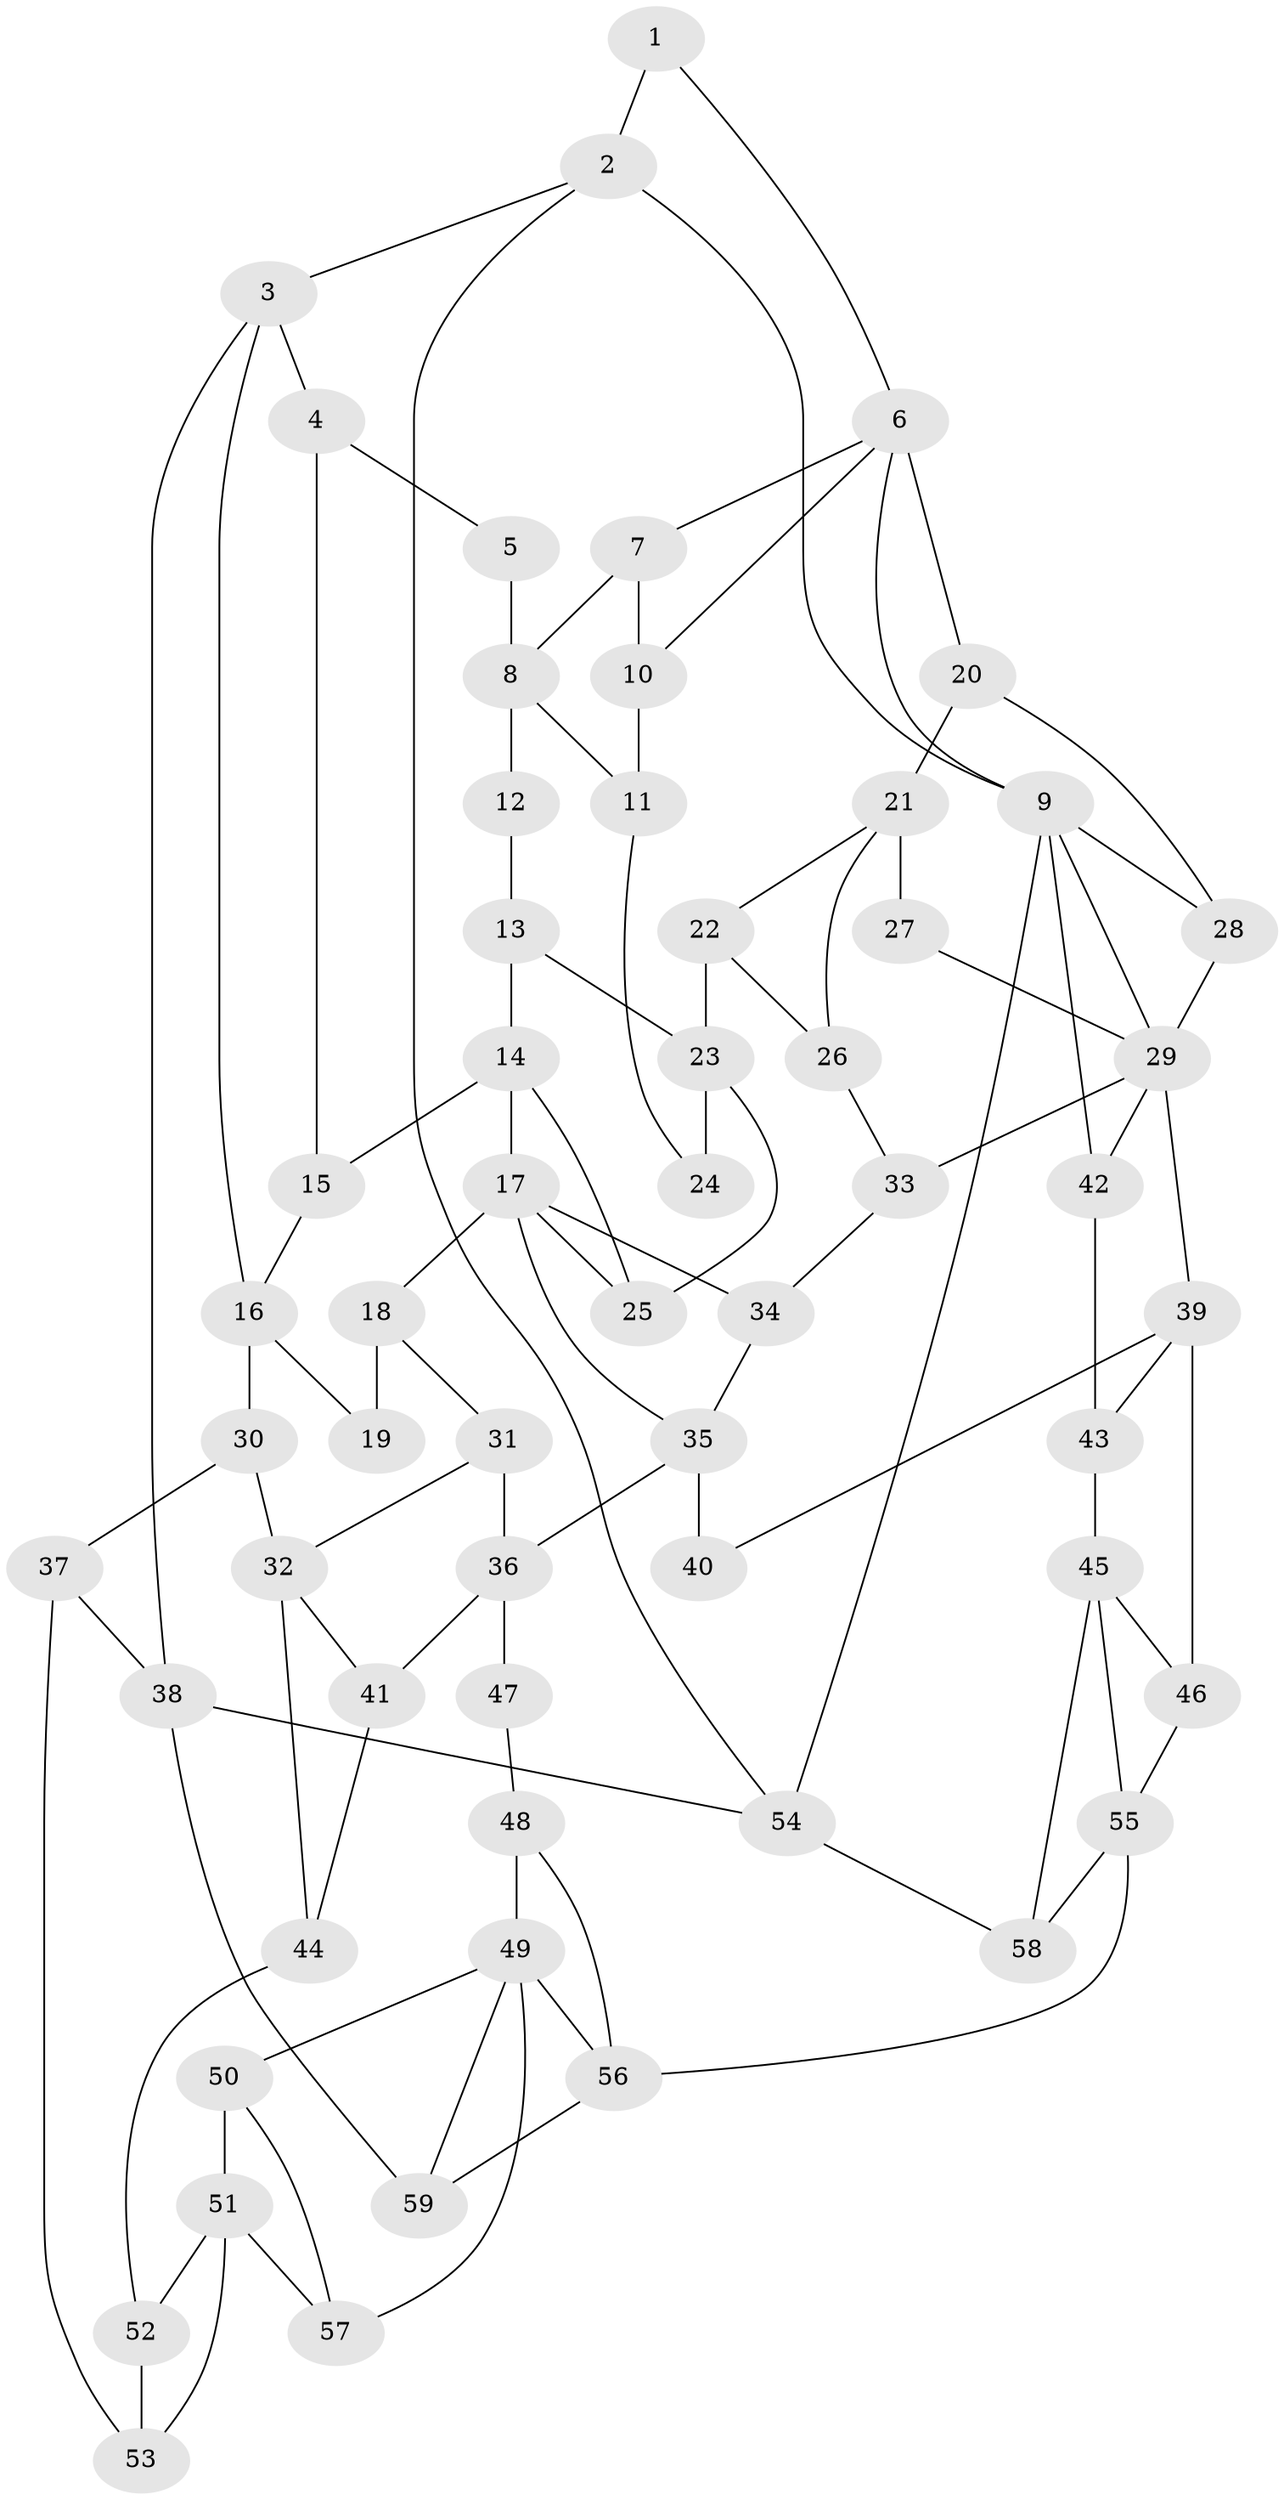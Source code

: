 // original degree distribution, {3: 0.01694915254237288, 6: 0.22033898305084745, 4: 0.23728813559322035, 5: 0.5254237288135594}
// Generated by graph-tools (version 1.1) at 2025/38/03/09/25 02:38:27]
// undirected, 59 vertices, 99 edges
graph export_dot {
graph [start="1"]
  node [color=gray90,style=filled];
  1;
  2;
  3;
  4;
  5;
  6;
  7;
  8;
  9;
  10;
  11;
  12;
  13;
  14;
  15;
  16;
  17;
  18;
  19;
  20;
  21;
  22;
  23;
  24;
  25;
  26;
  27;
  28;
  29;
  30;
  31;
  32;
  33;
  34;
  35;
  36;
  37;
  38;
  39;
  40;
  41;
  42;
  43;
  44;
  45;
  46;
  47;
  48;
  49;
  50;
  51;
  52;
  53;
  54;
  55;
  56;
  57;
  58;
  59;
  1 -- 2 [weight=1.0];
  1 -- 6 [weight=1.0];
  2 -- 3 [weight=1.0];
  2 -- 9 [weight=1.0];
  2 -- 54 [weight=1.0];
  3 -- 4 [weight=1.0];
  3 -- 16 [weight=1.0];
  3 -- 38 [weight=1.0];
  4 -- 5 [weight=1.0];
  4 -- 15 [weight=1.0];
  5 -- 8 [weight=2.0];
  6 -- 7 [weight=1.0];
  6 -- 9 [weight=1.0];
  6 -- 10 [weight=1.0];
  6 -- 20 [weight=2.0];
  7 -- 8 [weight=1.0];
  7 -- 10 [weight=1.0];
  8 -- 11 [weight=1.0];
  8 -- 12 [weight=2.0];
  9 -- 28 [weight=1.0];
  9 -- 29 [weight=1.0];
  9 -- 42 [weight=1.0];
  9 -- 54 [weight=1.0];
  10 -- 11 [weight=1.0];
  11 -- 24 [weight=1.0];
  12 -- 13 [weight=1.0];
  13 -- 14 [weight=1.0];
  13 -- 23 [weight=1.0];
  14 -- 15 [weight=1.0];
  14 -- 17 [weight=1.0];
  14 -- 25 [weight=1.0];
  15 -- 16 [weight=1.0];
  16 -- 19 [weight=2.0];
  16 -- 30 [weight=2.0];
  17 -- 18 [weight=1.0];
  17 -- 25 [weight=1.0];
  17 -- 34 [weight=1.0];
  17 -- 35 [weight=1.0];
  18 -- 19 [weight=1.0];
  18 -- 31 [weight=1.0];
  20 -- 21 [weight=2.0];
  20 -- 28 [weight=1.0];
  21 -- 22 [weight=1.0];
  21 -- 26 [weight=1.0];
  21 -- 27 [weight=2.0];
  22 -- 23 [weight=2.0];
  22 -- 26 [weight=1.0];
  23 -- 24 [weight=2.0];
  23 -- 25 [weight=1.0];
  26 -- 33 [weight=1.0];
  27 -- 29 [weight=1.0];
  28 -- 29 [weight=1.0];
  29 -- 33 [weight=1.0];
  29 -- 39 [weight=1.0];
  29 -- 42 [weight=1.0];
  30 -- 32 [weight=2.0];
  30 -- 37 [weight=1.0];
  31 -- 32 [weight=1.0];
  31 -- 36 [weight=1.0];
  32 -- 41 [weight=1.0];
  32 -- 44 [weight=1.0];
  33 -- 34 [weight=1.0];
  34 -- 35 [weight=1.0];
  35 -- 36 [weight=2.0];
  35 -- 40 [weight=2.0];
  36 -- 41 [weight=1.0];
  36 -- 47 [weight=2.0];
  37 -- 38 [weight=1.0];
  37 -- 53 [weight=1.0];
  38 -- 54 [weight=1.0];
  38 -- 59 [weight=1.0];
  39 -- 40 [weight=1.0];
  39 -- 43 [weight=1.0];
  39 -- 46 [weight=1.0];
  41 -- 44 [weight=1.0];
  42 -- 43 [weight=2.0];
  43 -- 45 [weight=2.0];
  44 -- 52 [weight=2.0];
  45 -- 46 [weight=1.0];
  45 -- 55 [weight=1.0];
  45 -- 58 [weight=2.0];
  46 -- 55 [weight=1.0];
  47 -- 48 [weight=1.0];
  48 -- 49 [weight=1.0];
  48 -- 56 [weight=1.0];
  49 -- 50 [weight=1.0];
  49 -- 56 [weight=2.0];
  49 -- 57 [weight=1.0];
  49 -- 59 [weight=1.0];
  50 -- 51 [weight=1.0];
  50 -- 57 [weight=1.0];
  51 -- 52 [weight=3.0];
  51 -- 53 [weight=1.0];
  51 -- 57 [weight=1.0];
  52 -- 53 [weight=1.0];
  54 -- 58 [weight=1.0];
  55 -- 56 [weight=2.0];
  55 -- 58 [weight=1.0];
  56 -- 59 [weight=1.0];
}

